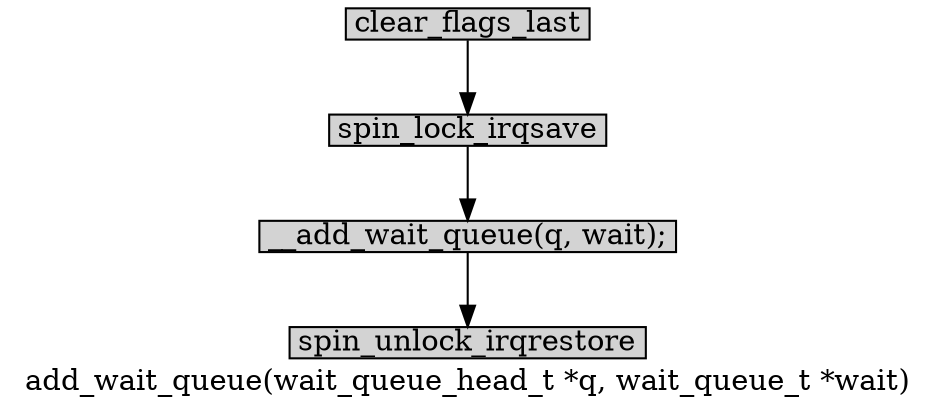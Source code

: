 digraph add_wait_queue{
        label="add_wait_queue(wait_queue_head_t *q, wait_queue_t *wait)";
        size="10,18";
        ratio=filled;
        
		node[style=filled, shape = box, margin="0.05,0.005",height="0.1",width="0.1"];

		clear_flags_last;
		spin_lock_irqsave[label="spin_lock_irqsave"];
		__add_wait_queue[label="__add_wait_queue(q, wait);"];
		spin_unlock_irqrestore[label="spin_unlock_irqrestore"];

		clear_flags_last -> spin_lock_irqsave;
		spin_lock_irqsave -> __add_wait_queue;
		__add_wait_queue -> spin_unlock_irqrestore;
}
